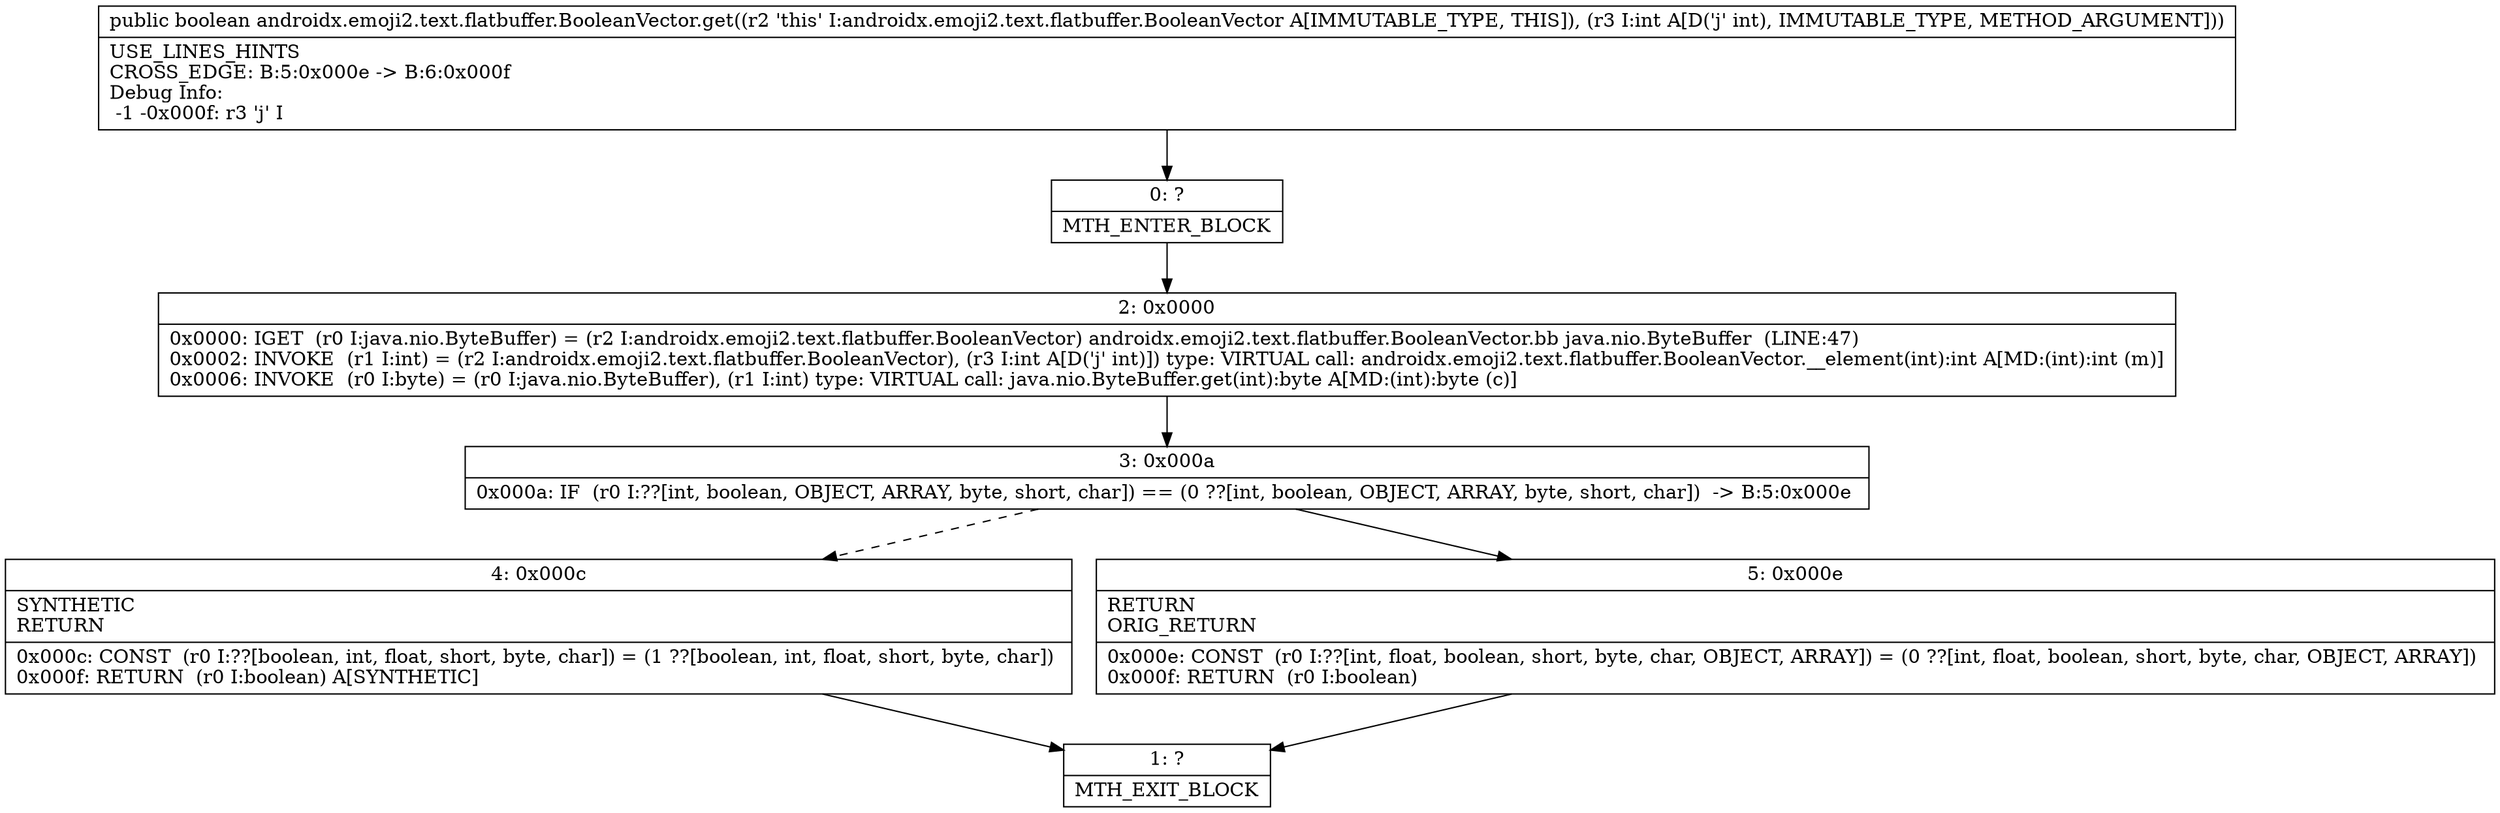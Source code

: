 digraph "CFG forandroidx.emoji2.text.flatbuffer.BooleanVector.get(I)Z" {
Node_0 [shape=record,label="{0\:\ ?|MTH_ENTER_BLOCK\l}"];
Node_2 [shape=record,label="{2\:\ 0x0000|0x0000: IGET  (r0 I:java.nio.ByteBuffer) = (r2 I:androidx.emoji2.text.flatbuffer.BooleanVector) androidx.emoji2.text.flatbuffer.BooleanVector.bb java.nio.ByteBuffer  (LINE:47)\l0x0002: INVOKE  (r1 I:int) = (r2 I:androidx.emoji2.text.flatbuffer.BooleanVector), (r3 I:int A[D('j' int)]) type: VIRTUAL call: androidx.emoji2.text.flatbuffer.BooleanVector.__element(int):int A[MD:(int):int (m)]\l0x0006: INVOKE  (r0 I:byte) = (r0 I:java.nio.ByteBuffer), (r1 I:int) type: VIRTUAL call: java.nio.ByteBuffer.get(int):byte A[MD:(int):byte (c)]\l}"];
Node_3 [shape=record,label="{3\:\ 0x000a|0x000a: IF  (r0 I:??[int, boolean, OBJECT, ARRAY, byte, short, char]) == (0 ??[int, boolean, OBJECT, ARRAY, byte, short, char])  \-\> B:5:0x000e \l}"];
Node_4 [shape=record,label="{4\:\ 0x000c|SYNTHETIC\lRETURN\l|0x000c: CONST  (r0 I:??[boolean, int, float, short, byte, char]) = (1 ??[boolean, int, float, short, byte, char]) \l0x000f: RETURN  (r0 I:boolean) A[SYNTHETIC]\l}"];
Node_1 [shape=record,label="{1\:\ ?|MTH_EXIT_BLOCK\l}"];
Node_5 [shape=record,label="{5\:\ 0x000e|RETURN\lORIG_RETURN\l|0x000e: CONST  (r0 I:??[int, float, boolean, short, byte, char, OBJECT, ARRAY]) = (0 ??[int, float, boolean, short, byte, char, OBJECT, ARRAY]) \l0x000f: RETURN  (r0 I:boolean) \l}"];
MethodNode[shape=record,label="{public boolean androidx.emoji2.text.flatbuffer.BooleanVector.get((r2 'this' I:androidx.emoji2.text.flatbuffer.BooleanVector A[IMMUTABLE_TYPE, THIS]), (r3 I:int A[D('j' int), IMMUTABLE_TYPE, METHOD_ARGUMENT]))  | USE_LINES_HINTS\lCROSS_EDGE: B:5:0x000e \-\> B:6:0x000f\lDebug Info:\l  \-1 \-0x000f: r3 'j' I\l}"];
MethodNode -> Node_0;Node_0 -> Node_2;
Node_2 -> Node_3;
Node_3 -> Node_4[style=dashed];
Node_3 -> Node_5;
Node_4 -> Node_1;
Node_5 -> Node_1;
}

